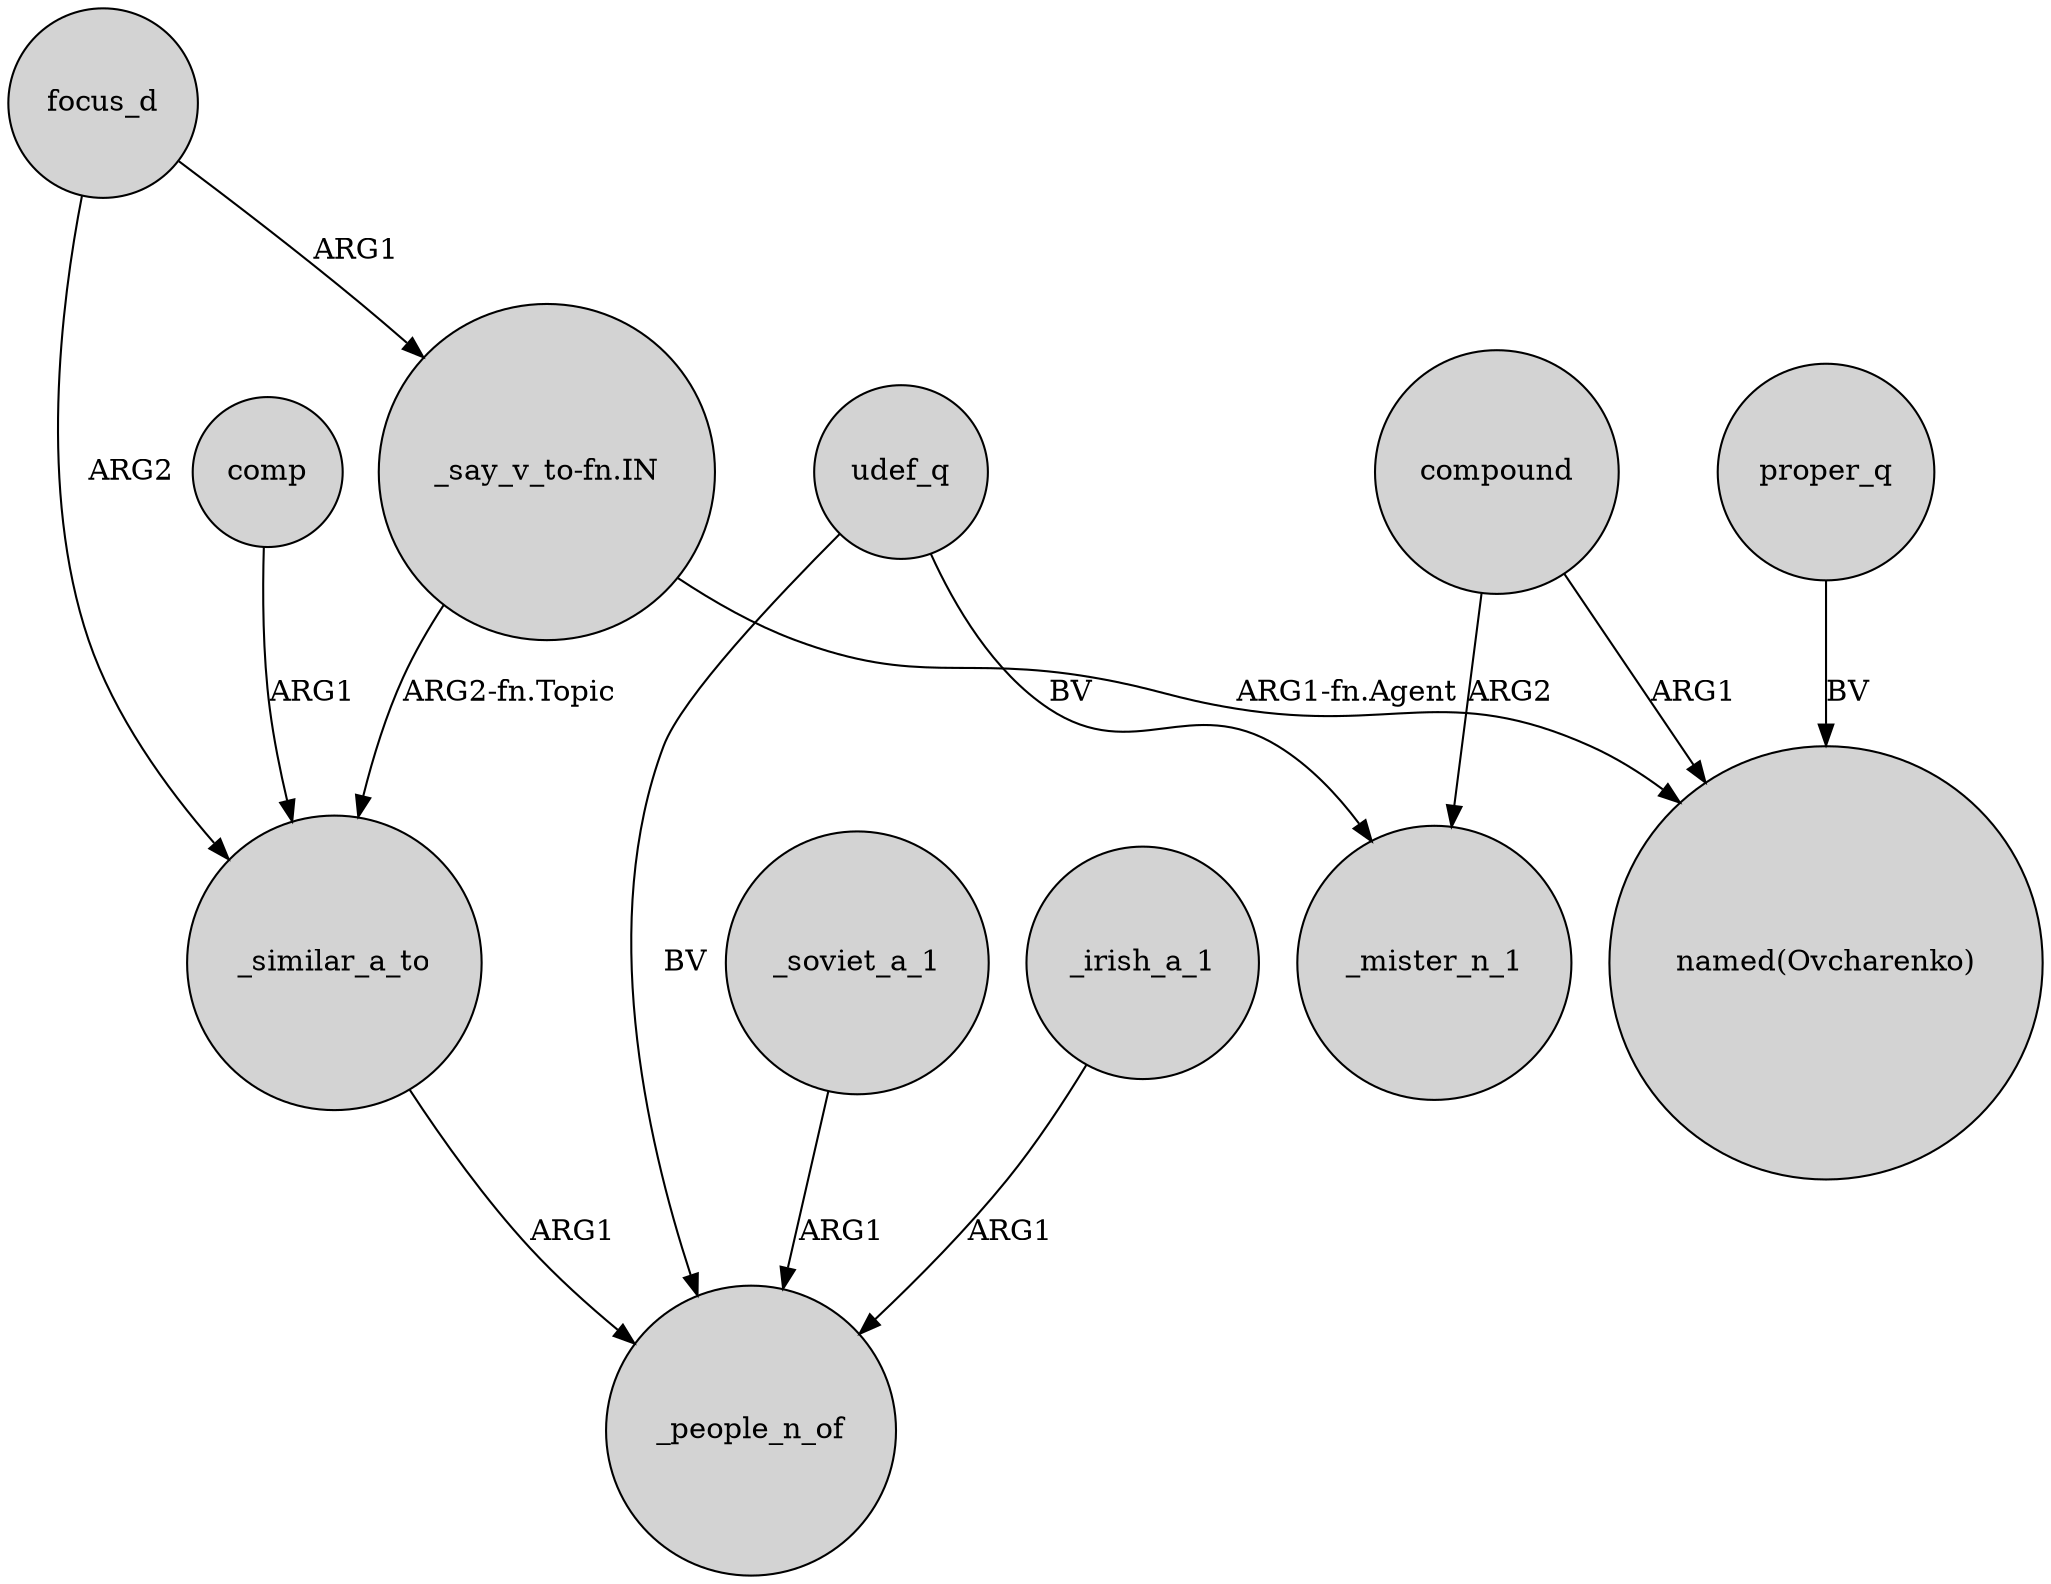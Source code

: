 digraph {
	node [shape=circle style=filled]
	comp -> _similar_a_to [label=ARG1]
	udef_q -> _mister_n_1 [label=BV]
	_similar_a_to -> _people_n_of [label=ARG1]
	"_say_v_to-fn.IN" -> _similar_a_to [label="ARG2-fn.Topic"]
	proper_q -> "named(Ovcharenko)" [label=BV]
	compound -> "named(Ovcharenko)" [label=ARG1]
	"_say_v_to-fn.IN" -> "named(Ovcharenko)" [label="ARG1-fn.Agent"]
	_soviet_a_1 -> _people_n_of [label=ARG1]
	_irish_a_1 -> _people_n_of [label=ARG1]
	compound -> _mister_n_1 [label=ARG2]
	focus_d -> "_say_v_to-fn.IN" [label=ARG1]
	focus_d -> _similar_a_to [label=ARG2]
	udef_q -> _people_n_of [label=BV]
}
